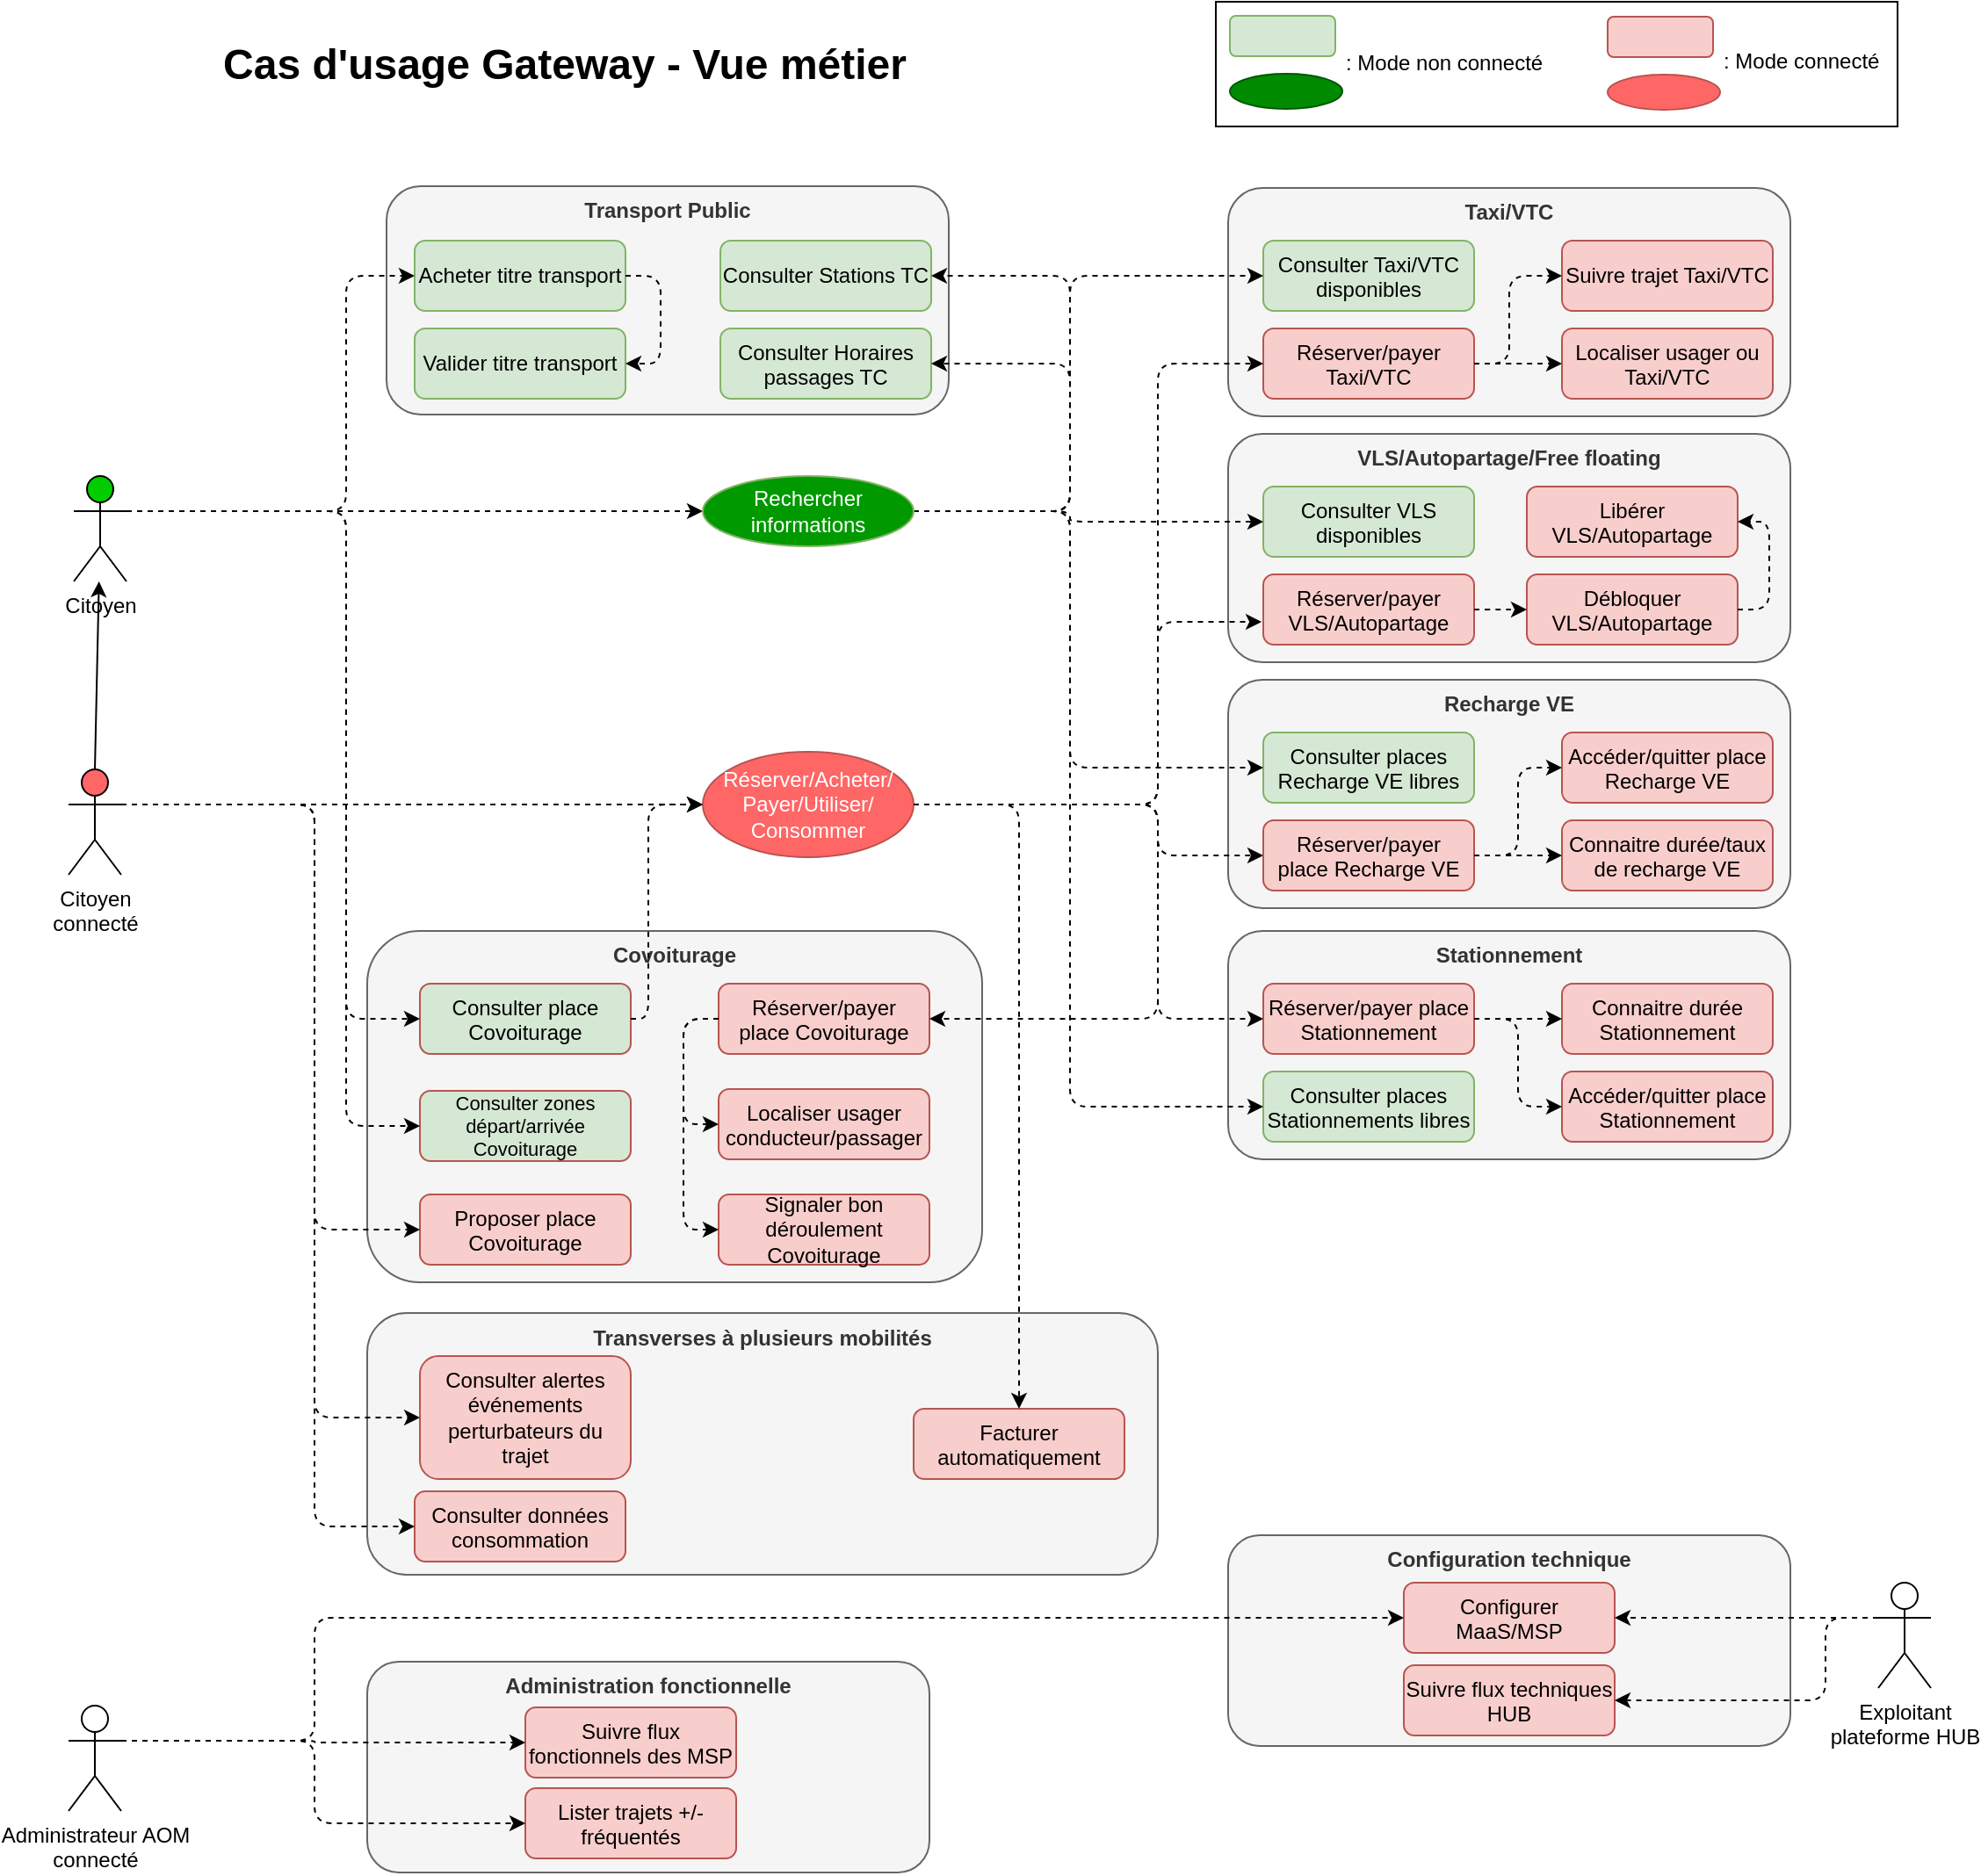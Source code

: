 <mxfile version="15.8.2" type="device"><diagram id="Mnn8JNZHruxuyUSdzIPh" name="Page-1"><mxGraphModel dx="2009" dy="1941" grid="1" gridSize="10" guides="1" tooltips="1" connect="1" arrows="1" fold="1" page="1" pageScale="1" pageWidth="827" pageHeight="1169" math="0" shadow="0"><root><mxCell id="0"/><mxCell id="1" parent="0"/><mxCell id="feMa3JBWfXSWY5tSM9EU-2" value="Configuration technique" style="rounded=1;whiteSpace=wrap;html=1;verticalAlign=top;fillColor=#f5f5f5;fontColor=#333333;strokeColor=#666666;fontStyle=1" parent="1" vertex="1"><mxGeometry x="-108" y="-277" width="320" height="120" as="geometry"/></mxCell><mxCell id="feMa3JBWfXSWY5tSM9EU-1" value="Administration fonctionnelle" style="rounded=1;whiteSpace=wrap;html=1;verticalAlign=top;fillColor=#f5f5f5;fontColor=#333333;strokeColor=#666666;fontStyle=1" parent="1" vertex="1"><mxGeometry x="-598" y="-205" width="320" height="120" as="geometry"/></mxCell><mxCell id="_CB_jhV9ZGIFCFiqF9am-3" value="Transverses à plusieurs mobilités" style="rounded=1;whiteSpace=wrap;html=1;verticalAlign=top;fontStyle=1;fillColor=#f5f5f5;fontColor=#333333;strokeColor=#666666;" parent="1" vertex="1"><mxGeometry x="-598" y="-403.5" width="450" height="149" as="geometry"/></mxCell><mxCell id="0n2LqcK6Q9gHXVFJwqOB-5" value="Covoiturage" style="rounded=1;whiteSpace=wrap;html=1;verticalAlign=top;fillColor=#f5f5f5;fontColor=#333333;strokeColor=#666666;fontStyle=1" parent="1" vertex="1"><mxGeometry x="-598" y="-621" width="350" height="200" as="geometry"/></mxCell><mxCell id="0n2LqcK6Q9gHXVFJwqOB-4" value="Stationnement" style="rounded=1;whiteSpace=wrap;html=1;verticalAlign=top;fillColor=#f5f5f5;fontColor=#333333;strokeColor=#666666;fontStyle=1" parent="1" vertex="1"><mxGeometry x="-108" y="-621" width="320" height="130" as="geometry"/></mxCell><mxCell id="0n2LqcK6Q9gHXVFJwqOB-3" value="Transport Public" style="rounded=1;whiteSpace=wrap;html=1;verticalAlign=top;fillColor=#f5f5f5;fontColor=#333333;strokeColor=#666666;fontStyle=1" parent="1" vertex="1"><mxGeometry x="-587" y="-1045" width="320" height="130" as="geometry"/></mxCell><mxCell id="0n2LqcK6Q9gHXVFJwqOB-2" value="Taxi/VTC" style="rounded=1;whiteSpace=wrap;html=1;verticalAlign=top;fillColor=#f5f5f5;fontColor=#333333;strokeColor=#666666;fontStyle=1" parent="1" vertex="1"><mxGeometry x="-108" y="-1044" width="320" height="130" as="geometry"/></mxCell><mxCell id="MGY_qmQQO6ebTGqaPY-Q-4" value="VLS/Autopartage/Free floating" style="rounded=1;whiteSpace=wrap;html=1;verticalAlign=top;fillColor=#f5f5f5;fontColor=#333333;strokeColor=#666666;fontStyle=1" parent="1" vertex="1"><mxGeometry x="-108" y="-904" width="320" height="130" as="geometry"/></mxCell><mxCell id="5JJr4ugVd1GHluNglk0T-4" value="Recharge VE" style="rounded=1;whiteSpace=wrap;html=1;verticalAlign=top;fillColor=#f5f5f5;fontColor=#333333;strokeColor=#666666;fontStyle=1" parent="1" vertex="1"><mxGeometry x="-108" y="-764" width="320" height="130" as="geometry"/></mxCell><mxCell id="5X7ZgivbyXizik4qqPJY-1" value="Citoyen" style="shape=umlActor;verticalLabelPosition=bottom;verticalAlign=top;html=1;outlineConnect=0;fillColor=#00CC00;" parent="1" vertex="1"><mxGeometry x="-765" y="-880" width="30" height="60" as="geometry"/></mxCell><mxCell id="5X7ZgivbyXizik4qqPJY-8" value="Consulter Horaires passages TC" style="rounded=1;whiteSpace=wrap;html=1;verticalAlign=top;fillColor=#d5e8d4;strokeColor=#82b366;" parent="1" vertex="1"><mxGeometry x="-397" y="-964" width="120" height="40" as="geometry"/></mxCell><mxCell id="5X7ZgivbyXizik4qqPJY-10" value="Consulter Stations TC" style="rounded=1;whiteSpace=wrap;html=1;verticalAlign=middle;fillColor=#d5e8d4;strokeColor=#82b366;" parent="1" vertex="1"><mxGeometry x="-397" y="-1014" width="120" height="40" as="geometry"/></mxCell><mxCell id="mQ1fnHolp3xVNOZ7ZeEv-1" value="Citoyen&lt;br&gt;connecté" style="shape=umlActor;verticalLabelPosition=bottom;verticalAlign=top;html=1;outlineConnect=0;fillColor=#FF6666;" parent="1" vertex="1"><mxGeometry x="-768" y="-713" width="30" height="60" as="geometry"/></mxCell><mxCell id="TgnAnPVEK6ny18ONWyRt-3" value="" style="endArrow=classic;html=1;rounded=0;exitX=0.5;exitY=0;exitDx=0;exitDy=0;exitPerimeter=0;" parent="1" source="mQ1fnHolp3xVNOZ7ZeEv-1" target="5X7ZgivbyXizik4qqPJY-1" edge="1"><mxGeometry width="50" height="50" relative="1" as="geometry"><mxPoint x="-828" y="-631" as="sourcePoint"/><mxPoint x="-743" y="-701" as="targetPoint"/></mxGeometry></mxCell><mxCell id="TgnAnPVEK6ny18ONWyRt-4" value="Réserver/payer&lt;br&gt;place Covoiturage" style="rounded=1;whiteSpace=wrap;html=1;verticalAlign=top;fillColor=#f8cecc;strokeColor=#b85450;" parent="1" vertex="1"><mxGeometry x="-398" y="-591" width="120" height="40" as="geometry"/></mxCell><mxCell id="TgnAnPVEK6ny18ONWyRt-5" value="Proposer place Covoiturage" style="rounded=1;whiteSpace=wrap;html=1;verticalAlign=top;fillColor=#f8cecc;strokeColor=#b85450;" parent="1" vertex="1"><mxGeometry x="-568" y="-471" width="120" height="40" as="geometry"/></mxCell><mxCell id="TgnAnPVEK6ny18ONWyRt-6" value="Consulter place Covoiturage" style="rounded=1;whiteSpace=wrap;html=1;verticalAlign=top;fillColor=#D5E8D4;strokeColor=#b85450;" parent="1" vertex="1"><mxGeometry x="-568" y="-591" width="120" height="40" as="geometry"/></mxCell><mxCell id="TgnAnPVEK6ny18ONWyRt-7" value="Consulter zones départ/arrivée Covoiturage" style="rounded=1;whiteSpace=wrap;html=1;verticalAlign=middle;fillColor=#D5E8D4;strokeColor=#b85450;fontSize=11;" parent="1" vertex="1"><mxGeometry x="-568" y="-530" width="120" height="40" as="geometry"/></mxCell><mxCell id="TgnAnPVEK6ny18ONWyRt-9" value="Consulter places Recharge VE&amp;nbsp;libres" style="rounded=1;whiteSpace=wrap;html=1;verticalAlign=top;fillColor=#d5e8d4;strokeColor=#82b366;" parent="1" vertex="1"><mxGeometry x="-88" y="-734" width="120" height="40" as="geometry"/></mxCell><mxCell id="TgnAnPVEK6ny18ONWyRt-10" value="Consulter VLS disponibles" style="rounded=1;whiteSpace=wrap;html=1;verticalAlign=top;fillColor=#d5e8d4;strokeColor=#82b366;" parent="1" vertex="1"><mxGeometry x="-88" y="-874" width="120" height="40" as="geometry"/></mxCell><mxCell id="TgnAnPVEK6ny18ONWyRt-12" value="" style="endArrow=classic;html=1;dashed=1;entryX=0;entryY=0.5;entryDx=0;entryDy=0;exitX=1;exitY=0.5;exitDx=0;exitDy=0;edgeStyle=elbowEdgeStyle;" parent="1" source="5X7ZgivbyXizik4qqPJY-3" target="TgnAnPVEK6ny18ONWyRt-9" edge="1"><mxGeometry width="50" height="50" relative="1" as="geometry"><mxPoint x="-248" y="-731" as="sourcePoint"/><mxPoint x="-378" y="-791" as="targetPoint"/><Array as="points"><mxPoint x="-198" y="-801"/><mxPoint x="-238" y="-791"/></Array></mxGeometry></mxCell><mxCell id="TgnAnPVEK6ny18ONWyRt-14" value="Consulter Taxi/VTC disponibles" style="rounded=1;whiteSpace=wrap;html=1;verticalAlign=top;fillColor=#d5e8d4;strokeColor=#82b366;" parent="1" vertex="1"><mxGeometry x="-88" y="-1014" width="120" height="40" as="geometry"/></mxCell><mxCell id="TgnAnPVEK6ny18ONWyRt-16" value="Acheter titre transport" style="rounded=1;whiteSpace=wrap;html=1;verticalAlign=middle;fillColor=#d5e8d4;strokeColor=#82b366;" parent="1" vertex="1"><mxGeometry x="-571" y="-1014" width="120" height="40" as="geometry"/></mxCell><mxCell id="TgnAnPVEK6ny18ONWyRt-17" value="Réserver/payer place Stationnement" style="rounded=1;whiteSpace=wrap;html=1;verticalAlign=top;fillColor=#f8cecc;strokeColor=#b85450;" parent="1" vertex="1"><mxGeometry x="-88" y="-591" width="120" height="40" as="geometry"/></mxCell><mxCell id="TgnAnPVEK6ny18ONWyRt-28" value="" style="edgeStyle=elbowEdgeStyle;rounded=1;orthogonalLoop=1;jettySize=auto;html=1;dashed=1;exitX=1;exitY=0.5;exitDx=0;exitDy=0;entryX=0;entryY=0.5;entryDx=0;entryDy=0;" parent="1" source="TgnAnPVEK6ny18ONWyRt-24" target="TgnAnPVEK6ny18ONWyRt-18" edge="1"><mxGeometry relative="1" as="geometry"><mxPoint x="-298" y="-571" as="targetPoint"/><Array as="points"><mxPoint x="-148" y="-681"/></Array></mxGeometry></mxCell><mxCell id="TgnAnPVEK6ny18ONWyRt-18" value="Réserver/payer &lt;br&gt;place Recharge VE" style="rounded=1;whiteSpace=wrap;html=1;verticalAlign=top;fillColor=#f8cecc;strokeColor=#b85450;" parent="1" vertex="1"><mxGeometry x="-88" y="-684" width="120" height="40" as="geometry"/></mxCell><mxCell id="TgnAnPVEK6ny18ONWyRt-19" value="Réserver/payer VLS/Autopartage" style="rounded=1;whiteSpace=wrap;html=1;verticalAlign=top;fillColor=#f8cecc;strokeColor=#b85450;" parent="1" vertex="1"><mxGeometry x="-88" y="-824" width="120" height="40" as="geometry"/></mxCell><mxCell id="TgnAnPVEK6ny18ONWyRt-20" value="Réserver/payer Taxi/VTC" style="rounded=1;whiteSpace=wrap;html=1;verticalAlign=top;fillColor=#f8cecc;strokeColor=#b85450;" parent="1" vertex="1"><mxGeometry x="-88" y="-964" width="120" height="40" as="geometry"/></mxCell><mxCell id="TgnAnPVEK6ny18ONWyRt-21" value="Valider titre transport" style="rounded=1;whiteSpace=wrap;html=1;verticalAlign=middle;fillColor=#d5e8d4;strokeColor=#82b366;" parent="1" vertex="1"><mxGeometry x="-571" y="-964" width="120" height="40" as="geometry"/></mxCell><mxCell id="TgnAnPVEK6ny18ONWyRt-24" value="Réserver/Acheter/&lt;br&gt;Payer/Utiliser/&lt;br&gt;Consommer" style="ellipse;whiteSpace=wrap;html=1;fillColor=#FF6666;strokeColor=#b85450;fontColor=#FFFFFF;" parent="1" vertex="1"><mxGeometry x="-407" y="-723" width="120" height="60" as="geometry"/></mxCell><mxCell id="TgnAnPVEK6ny18ONWyRt-33" value="Signaler bon déroulement Covoiturage" style="rounded=1;whiteSpace=wrap;html=1;verticalAlign=middle;fillColor=#f8cecc;strokeColor=#b85450;" parent="1" vertex="1"><mxGeometry x="-398" y="-471" width="120" height="40" as="geometry"/></mxCell><mxCell id="TgnAnPVEK6ny18ONWyRt-34" value="Accéder/quitter place Stationnement" style="rounded=1;whiteSpace=wrap;html=1;verticalAlign=top;fillColor=#f8cecc;strokeColor=#b85450;" parent="1" vertex="1"><mxGeometry x="82" y="-541" width="120" height="40" as="geometry"/></mxCell><mxCell id="TgnAnPVEK6ny18ONWyRt-35" value="Connaitre durée Stationnement" style="rounded=1;whiteSpace=wrap;html=1;verticalAlign=top;fillColor=#f8cecc;strokeColor=#b85450;" parent="1" vertex="1"><mxGeometry x="82" y="-591" width="120" height="40" as="geometry"/></mxCell><mxCell id="TgnAnPVEK6ny18ONWyRt-36" value="Accéder/quitter place Recharge VE" style="rounded=1;whiteSpace=wrap;html=1;verticalAlign=top;fillColor=#f8cecc;strokeColor=#b85450;" parent="1" vertex="1"><mxGeometry x="82" y="-734" width="120" height="40" as="geometry"/></mxCell><mxCell id="TgnAnPVEK6ny18ONWyRt-37" value="Connaitre durée/taux de recharge VE" style="rounded=1;whiteSpace=wrap;html=1;verticalAlign=top;fillColor=#f8cecc;strokeColor=#b85450;" parent="1" vertex="1"><mxGeometry x="82" y="-684" width="120" height="40" as="geometry"/></mxCell><mxCell id="TgnAnPVEK6ny18ONWyRt-38" value="Débloquer VLS/Autopartage" style="rounded=1;whiteSpace=wrap;html=1;verticalAlign=top;fillColor=#f8cecc;strokeColor=#b85450;" parent="1" vertex="1"><mxGeometry x="62" y="-824" width="120" height="40" as="geometry"/></mxCell><mxCell id="TgnAnPVEK6ny18ONWyRt-39" value="Localiser usager ou Taxi/VTC" style="rounded=1;whiteSpace=wrap;html=1;verticalAlign=top;fillColor=#f8cecc;strokeColor=#b85450;" parent="1" vertex="1"><mxGeometry x="82" y="-964" width="120" height="40" as="geometry"/></mxCell><mxCell id="TgnAnPVEK6ny18ONWyRt-40" value="Suivre trajet Taxi/VTC" style="rounded=1;whiteSpace=wrap;html=1;verticalAlign=middle;fillColor=#f8cecc;strokeColor=#b85450;" parent="1" vertex="1"><mxGeometry x="82" y="-1014" width="120" height="40" as="geometry"/></mxCell><mxCell id="TgnAnPVEK6ny18ONWyRt-41" value="Lister trajets +/- fréquentés" style="rounded=1;whiteSpace=wrap;html=1;verticalAlign=top;fillColor=#f8cecc;strokeColor=#b85450;" parent="1" vertex="1"><mxGeometry x="-508" y="-133" width="120" height="40" as="geometry"/></mxCell><mxCell id="TgnAnPVEK6ny18ONWyRt-42" value="Administrateur AOM&lt;br&gt;connecté" style="shape=umlActor;verticalLabelPosition=bottom;verticalAlign=top;html=1;outlineConnect=0;" parent="1" vertex="1"><mxGeometry x="-768" y="-180" width="30" height="60" as="geometry"/></mxCell><mxCell id="TgnAnPVEK6ny18ONWyRt-44" value="Consulter données consommation" style="rounded=1;whiteSpace=wrap;html=1;verticalAlign=top;fillColor=#f8cecc;strokeColor=#b85450;" parent="1" vertex="1"><mxGeometry x="-571" y="-302" width="120" height="40" as="geometry"/></mxCell><mxCell id="TgnAnPVEK6ny18ONWyRt-55" value="Suivre flux techniques HUB" style="rounded=1;whiteSpace=wrap;html=1;verticalAlign=top;fillColor=#f8cecc;strokeColor=#b85450;" parent="1" vertex="1"><mxGeometry x="-8" y="-203" width="120" height="40" as="geometry"/></mxCell><mxCell id="TgnAnPVEK6ny18ONWyRt-57" value="Exploitant&lt;br&gt;plateforme HUB" style="shape=umlActor;verticalLabelPosition=bottom;verticalAlign=top;html=1;outlineConnect=0;" parent="1" vertex="1"><mxGeometry x="262" y="-250" width="30" height="60" as="geometry"/></mxCell><mxCell id="TgnAnPVEK6ny18ONWyRt-8" value="Consulter places Stationnements libres" style="rounded=1;whiteSpace=wrap;html=1;verticalAlign=top;fillColor=#d5e8d4;strokeColor=#82b366;" parent="1" vertex="1"><mxGeometry x="-88" y="-541" width="120" height="40" as="geometry"/></mxCell><mxCell id="L4_OgmwO2-b6bg93xCi_-8" value="" style="edgeStyle=elbowEdgeStyle;rounded=1;orthogonalLoop=1;jettySize=auto;html=1;dashed=1;entryX=0;entryY=0.5;entryDx=0;entryDy=0;exitX=1;exitY=0.5;exitDx=0;exitDy=0;" parent="1" source="TgnAnPVEK6ny18ONWyRt-18" target="TgnAnPVEK6ny18ONWyRt-36" edge="1"><mxGeometry relative="1" as="geometry"><mxPoint x="22" y="-684" as="sourcePoint"/><mxPoint x="52" y="-784" as="targetPoint"/></mxGeometry></mxCell><mxCell id="L4_OgmwO2-b6bg93xCi_-9" value="" style="edgeStyle=elbowEdgeStyle;rounded=1;orthogonalLoop=1;jettySize=auto;html=1;dashed=1;exitX=1;exitY=0.5;exitDx=0;exitDy=0;" parent="1" source="TgnAnPVEK6ny18ONWyRt-18" edge="1"><mxGeometry relative="1" as="geometry"><mxPoint x="32.36" y="-681" as="sourcePoint"/><mxPoint x="82" y="-664" as="targetPoint"/><Array as="points"><mxPoint x="57" y="-664"/></Array></mxGeometry></mxCell><mxCell id="0n2LqcK6Q9gHXVFJwqOB-6" value="" style="endArrow=classic;html=1;dashed=1;entryX=0;entryY=0.5;entryDx=0;entryDy=0;exitX=1;exitY=0.333;exitDx=0;exitDy=0;edgeStyle=elbowEdgeStyle;exitPerimeter=0;" parent="1" source="5X7ZgivbyXizik4qqPJY-1" target="TgnAnPVEK6ny18ONWyRt-16" edge="1"><mxGeometry width="50" height="50" relative="1" as="geometry"><mxPoint x="-358" y="-871" as="sourcePoint"/><mxPoint x="-78" y="-704" as="targetPoint"/><Array as="points"><mxPoint x="-610" y="-920"/></Array></mxGeometry></mxCell><mxCell id="0n2LqcK6Q9gHXVFJwqOB-7" value="" style="endArrow=classic;html=1;dashed=1;entryX=0;entryY=0.5;entryDx=0;entryDy=0;edgeStyle=elbowEdgeStyle;exitX=1;exitY=0.333;exitDx=0;exitDy=0;exitPerimeter=0;" parent="1" source="5X7ZgivbyXizik4qqPJY-1" target="5X7ZgivbyXizik4qqPJY-3" edge="1"><mxGeometry width="50" height="50" relative="1" as="geometry"><mxPoint x="-728" y="-881" as="sourcePoint"/><mxPoint x="-628" y="-1011" as="targetPoint"/><Array as="points"><mxPoint x="-628" y="-861"/></Array></mxGeometry></mxCell><mxCell id="0n2LqcK6Q9gHXVFJwqOB-8" value="" style="endArrow=classic;html=1;dashed=1;edgeStyle=elbowEdgeStyle;exitX=1;exitY=0.5;exitDx=0;exitDy=0;entryX=1;entryY=0.5;entryDx=0;entryDy=0;" parent="1" source="TgnAnPVEK6ny18ONWyRt-16" target="TgnAnPVEK6ny18ONWyRt-21" edge="1"><mxGeometry width="50" height="50" relative="1" as="geometry"><mxPoint x="-521" y="-834" as="sourcePoint"/><mxPoint x="-541" y="-984" as="targetPoint"/><Array as="points"><mxPoint x="-431" y="-964"/><mxPoint x="-411" y="-994"/></Array></mxGeometry></mxCell><mxCell id="0n2LqcK6Q9gHXVFJwqOB-9" value="" style="endArrow=classic;html=1;dashed=1;entryX=0;entryY=0.5;entryDx=0;entryDy=0;exitX=1;exitY=0.5;exitDx=0;exitDy=0;edgeStyle=elbowEdgeStyle;" parent="1" source="5X7ZgivbyXizik4qqPJY-3" target="TgnAnPVEK6ny18ONWyRt-14" edge="1"><mxGeometry width="50" height="50" relative="1" as="geometry"><mxPoint x="-358" y="-871" as="sourcePoint"/><mxPoint x="-78" y="-704" as="targetPoint"/><Array as="points"><mxPoint x="-198" y="-941"/></Array></mxGeometry></mxCell><mxCell id="0n2LqcK6Q9gHXVFJwqOB-10" value="" style="endArrow=classic;html=1;dashed=1;entryX=0;entryY=0.5;entryDx=0;entryDy=0;edgeStyle=elbowEdgeStyle;startArrow=none;" parent="1" source="5X7ZgivbyXizik4qqPJY-3" target="TgnAnPVEK6ny18ONWyRt-10" edge="1"><mxGeometry width="50" height="50" relative="1" as="geometry"><mxPoint x="-368" y="-881" as="sourcePoint"/><mxPoint x="-78" y="-1004" as="targetPoint"/><Array as="points"><mxPoint x="-198" y="-860"/></Array></mxGeometry></mxCell><mxCell id="0n2LqcK6Q9gHXVFJwqOB-11" value="" style="endArrow=classic;html=1;dashed=1;entryX=0;entryY=0.5;entryDx=0;entryDy=0;exitX=1;exitY=0.5;exitDx=0;exitDy=0;edgeStyle=elbowEdgeStyle;" parent="1" source="TgnAnPVEK6ny18ONWyRt-20" target="TgnAnPVEK6ny18ONWyRt-39" edge="1"><mxGeometry width="50" height="50" relative="1" as="geometry"><mxPoint x="-358" y="-871" as="sourcePoint"/><mxPoint x="-78" y="-1004" as="targetPoint"/><Array as="points"/></mxGeometry></mxCell><mxCell id="0n2LqcK6Q9gHXVFJwqOB-12" value="" style="endArrow=classic;html=1;dashed=1;entryX=0;entryY=0.5;entryDx=0;entryDy=0;exitX=1;exitY=0.5;exitDx=0;exitDy=0;edgeStyle=elbowEdgeStyle;" parent="1" source="TgnAnPVEK6ny18ONWyRt-24" target="TgnAnPVEK6ny18ONWyRt-20" edge="1"><mxGeometry width="50" height="50" relative="1" as="geometry"><mxPoint x="-358" y="-871" as="sourcePoint"/><mxPoint x="-78" y="-1004" as="targetPoint"/><Array as="points"><mxPoint x="-148" y="-851"/></Array></mxGeometry></mxCell><mxCell id="0n2LqcK6Q9gHXVFJwqOB-13" value="" style="endArrow=classic;html=1;dashed=1;entryX=0;entryY=0.5;entryDx=0;entryDy=0;exitX=1;exitY=0.5;exitDx=0;exitDy=0;edgeStyle=elbowEdgeStyle;" parent="1" source="TgnAnPVEK6ny18ONWyRt-20" target="TgnAnPVEK6ny18ONWyRt-40" edge="1"><mxGeometry width="50" height="50" relative="1" as="geometry"><mxPoint x="-348" y="-861" as="sourcePoint"/><mxPoint x="-68" y="-994" as="targetPoint"/><Array as="points"><mxPoint x="52" y="-971"/></Array></mxGeometry></mxCell><mxCell id="0n2LqcK6Q9gHXVFJwqOB-14" value="" style="endArrow=classic;html=1;dashed=1;entryX=-0.008;entryY=0.675;entryDx=0;entryDy=0;exitX=1;exitY=0.5;exitDx=0;exitDy=0;edgeStyle=elbowEdgeStyle;entryPerimeter=0;" parent="1" source="TgnAnPVEK6ny18ONWyRt-24" target="TgnAnPVEK6ny18ONWyRt-19" edge="1"><mxGeometry width="50" height="50" relative="1" as="geometry"><mxPoint x="-338" y="-851" as="sourcePoint"/><mxPoint x="-58" y="-984" as="targetPoint"/><Array as="points"><mxPoint x="-148" y="-781"/></Array></mxGeometry></mxCell><mxCell id="0n2LqcK6Q9gHXVFJwqOB-15" value="" style="edgeStyle=elbowEdgeStyle;rounded=1;orthogonalLoop=1;jettySize=auto;html=1;dashed=1;entryX=0;entryY=0.5;entryDx=0;entryDy=0;exitX=1;exitY=0.5;exitDx=0;exitDy=0;" parent="1" source="TgnAnPVEK6ny18ONWyRt-19" target="TgnAnPVEK6ny18ONWyRt-38" edge="1"><mxGeometry relative="1" as="geometry"><mxPoint x="42" y="-654" as="sourcePoint"/><mxPoint x="92" y="-704" as="targetPoint"/></mxGeometry></mxCell><mxCell id="TgnAnPVEK6ny18ONWyRt-47" value="Suivre flux fonctionnels des MSP" style="rounded=1;whiteSpace=wrap;html=1;verticalAlign=top;fillColor=#f8cecc;strokeColor=#b85450;" parent="1" vertex="1"><mxGeometry x="-508" y="-179" width="120" height="40" as="geometry"/></mxCell><mxCell id="TgnAnPVEK6ny18ONWyRt-50" value="Configurer MaaS/MSP" style="rounded=1;whiteSpace=wrap;html=1;verticalAlign=top;fillColor=#f8cecc;strokeColor=#b85450;" parent="1" vertex="1"><mxGeometry x="-8" y="-250" width="120" height="40" as="geometry"/></mxCell><mxCell id="0n2LqcK6Q9gHXVFJwqOB-17" value="" style="endArrow=classic;html=1;dashed=1;entryX=0;entryY=0.5;entryDx=0;entryDy=0;exitX=1;exitY=0.5;exitDx=0;exitDy=0;edgeStyle=elbowEdgeStyle;" parent="1" source="5X7ZgivbyXizik4qqPJY-3" target="TgnAnPVEK6ny18ONWyRt-8" edge="1"><mxGeometry width="50" height="50" relative="1" as="geometry"><mxPoint x="-358" y="-871" as="sourcePoint"/><mxPoint x="-78" y="-1004" as="targetPoint"/><Array as="points"><mxPoint x="-198" y="-860"/></Array></mxGeometry></mxCell><mxCell id="0n2LqcK6Q9gHXVFJwqOB-18" value="" style="endArrow=classic;html=1;dashed=1;entryX=1;entryY=0.5;entryDx=0;entryDy=0;exitX=1;exitY=0.5;exitDx=0;exitDy=0;edgeStyle=elbowEdgeStyle;" parent="1" source="5X7ZgivbyXizik4qqPJY-3" target="5X7ZgivbyXizik4qqPJY-10" edge="1"><mxGeometry width="50" height="50" relative="1" as="geometry"><mxPoint x="-358" y="-850" as="sourcePoint"/><mxPoint x="-78" y="-963" as="targetPoint"/><Array as="points"><mxPoint x="-198" y="-930"/></Array></mxGeometry></mxCell><mxCell id="0n2LqcK6Q9gHXVFJwqOB-19" value="" style="endArrow=classic;html=1;dashed=1;entryX=1;entryY=0.5;entryDx=0;entryDy=0;exitX=1;exitY=0.5;exitDx=0;exitDy=0;edgeStyle=elbowEdgeStyle;" parent="1" source="5X7ZgivbyXizik4qqPJY-3" target="5X7ZgivbyXizik4qqPJY-8" edge="1"><mxGeometry width="50" height="50" relative="1" as="geometry"><mxPoint x="-358" y="-850" as="sourcePoint"/><mxPoint x="-348" y="-990" as="targetPoint"/><Array as="points"><mxPoint x="-198" y="-920"/></Array></mxGeometry></mxCell><mxCell id="0n2LqcK6Q9gHXVFJwqOB-20" value="" style="edgeStyle=elbowEdgeStyle;rounded=1;orthogonalLoop=1;jettySize=auto;html=1;dashed=1;exitX=1;exitY=0.5;exitDx=0;exitDy=0;entryX=0;entryY=0.5;entryDx=0;entryDy=0;" parent="1" source="TgnAnPVEK6ny18ONWyRt-24" target="TgnAnPVEK6ny18ONWyRt-17" edge="1"><mxGeometry relative="1" as="geometry"><mxPoint x="-78" y="-654" as="targetPoint"/><Array as="points"><mxPoint x="-148" y="-671"/></Array><mxPoint x="-258" y="-761" as="sourcePoint"/></mxGeometry></mxCell><mxCell id="0n2LqcK6Q9gHXVFJwqOB-21" value="" style="edgeStyle=elbowEdgeStyle;rounded=1;orthogonalLoop=1;jettySize=auto;html=1;dashed=1;entryX=0;entryY=0.5;entryDx=0;entryDy=0;exitX=1;exitY=0.5;exitDx=0;exitDy=0;" parent="1" source="TgnAnPVEK6ny18ONWyRt-17" target="TgnAnPVEK6ny18ONWyRt-34" edge="1"><mxGeometry relative="1" as="geometry"><mxPoint x="42" y="-654" as="sourcePoint"/><mxPoint x="92" y="-704" as="targetPoint"/><Array as="points"><mxPoint x="57" y="-561"/></Array></mxGeometry></mxCell><mxCell id="0n2LqcK6Q9gHXVFJwqOB-22" value="" style="edgeStyle=elbowEdgeStyle;rounded=1;orthogonalLoop=1;jettySize=auto;html=1;dashed=1;entryX=0;entryY=0.5;entryDx=0;entryDy=0;exitX=1;exitY=0.5;exitDx=0;exitDy=0;" parent="1" source="TgnAnPVEK6ny18ONWyRt-17" target="TgnAnPVEK6ny18ONWyRt-35" edge="1"><mxGeometry relative="1" as="geometry"><mxPoint x="52" y="-644" as="sourcePoint"/><mxPoint x="102" y="-694" as="targetPoint"/></mxGeometry></mxCell><mxCell id="TgnAnPVEK6ny18ONWyRt-32" value="Localiser usager conducteur/passager" style="rounded=1;whiteSpace=wrap;html=1;verticalAlign=top;fillColor=#f8cecc;strokeColor=#b85450;" parent="1" vertex="1"><mxGeometry x="-398" y="-531" width="120" height="40" as="geometry"/></mxCell><mxCell id="0n2LqcK6Q9gHXVFJwqOB-25" value="" style="edgeStyle=elbowEdgeStyle;rounded=1;orthogonalLoop=1;jettySize=auto;html=1;dashed=1;entryX=0;entryY=0.5;entryDx=0;entryDy=0;exitX=0;exitY=0.5;exitDx=0;exitDy=0;" parent="1" source="TgnAnPVEK6ny18ONWyRt-4" target="TgnAnPVEK6ny18ONWyRt-32" edge="1"><mxGeometry relative="1" as="geometry"><mxPoint x="52" y="-651" as="sourcePoint"/><mxPoint x="102" y="-601" as="targetPoint"/><Array as="points"><mxPoint x="-418" y="-541"/></Array></mxGeometry></mxCell><mxCell id="0n2LqcK6Q9gHXVFJwqOB-26" value="" style="edgeStyle=elbowEdgeStyle;rounded=1;orthogonalLoop=1;jettySize=auto;html=1;dashed=1;entryX=0;entryY=0.5;entryDx=0;entryDy=0;exitX=0;exitY=0.5;exitDx=0;exitDy=0;" parent="1" source="TgnAnPVEK6ny18ONWyRt-4" target="TgnAnPVEK6ny18ONWyRt-33" edge="1"><mxGeometry relative="1" as="geometry"><mxPoint x="-388" y="-561" as="sourcePoint"/><mxPoint x="-388" y="-501" as="targetPoint"/><Array as="points"><mxPoint x="-418" y="-511"/></Array></mxGeometry></mxCell><mxCell id="0n2LqcK6Q9gHXVFJwqOB-28" value="" style="endArrow=classic;html=1;dashed=1;entryX=0;entryY=0.5;entryDx=0;entryDy=0;edgeStyle=elbowEdgeStyle;exitX=1;exitY=0.333;exitDx=0;exitDy=0;exitPerimeter=0;" parent="1" source="mQ1fnHolp3xVNOZ7ZeEv-1" target="TgnAnPVEK6ny18ONWyRt-24" edge="1"><mxGeometry width="50" height="50" relative="1" as="geometry"><mxPoint x="-728" y="-871" as="sourcePoint"/><mxPoint x="-587" y="-1005" as="targetPoint"/><Array as="points"><mxPoint x="-628" y="-711"/><mxPoint x="-688" y="-941"/></Array></mxGeometry></mxCell><mxCell id="0n2LqcK6Q9gHXVFJwqOB-29" value="" style="edgeStyle=elbowEdgeStyle;rounded=1;orthogonalLoop=1;jettySize=auto;html=1;dashed=1;exitX=1;exitY=0.5;exitDx=0;exitDy=0;entryX=1;entryY=0.5;entryDx=0;entryDy=0;" parent="1" source="TgnAnPVEK6ny18ONWyRt-24" target="TgnAnPVEK6ny18ONWyRt-4" edge="1"><mxGeometry relative="1" as="geometry"><mxPoint x="-78" y="-561" as="targetPoint"/><Array as="points"><mxPoint x="-148" y="-581"/></Array><mxPoint x="-360" y="-683" as="sourcePoint"/></mxGeometry></mxCell><mxCell id="5X7ZgivbyXizik4qqPJY-3" value="Rechercher informations" style="ellipse;whiteSpace=wrap;html=1;fillColor=#009900;strokeColor=#82b366;fontColor=#FFFFFF;" parent="1" vertex="1"><mxGeometry x="-407" y="-880" width="120" height="40" as="geometry"/></mxCell><mxCell id="0n2LqcK6Q9gHXVFJwqOB-31" value="" style="endArrow=classic;html=1;dashed=1;entryX=0;entryY=0.5;entryDx=0;entryDy=0;edgeStyle=elbowEdgeStyle;exitX=1;exitY=0.333;exitDx=0;exitDy=0;exitPerimeter=0;" parent="1" source="5X7ZgivbyXizik4qqPJY-1" target="TgnAnPVEK6ny18ONWyRt-6" edge="1"><mxGeometry width="50" height="50" relative="1" as="geometry"><mxPoint x="-730" y="-860" as="sourcePoint"/><mxPoint x="-397" y="-683" as="targetPoint"/><Array as="points"><mxPoint x="-610" y="-720"/><mxPoint x="-678" y="-931"/></Array></mxGeometry></mxCell><mxCell id="0n2LqcK6Q9gHXVFJwqOB-32" value="" style="endArrow=classic;html=1;dashed=1;entryX=0;entryY=0.5;entryDx=0;entryDy=0;edgeStyle=elbowEdgeStyle;exitX=1;exitY=0.5;exitDx=0;exitDy=0;" parent="1" source="TgnAnPVEK6ny18ONWyRt-6" target="TgnAnPVEK6ny18ONWyRt-24" edge="1"><mxGeometry width="50" height="50" relative="1" as="geometry"><mxPoint x="-728" y="-713" as="sourcePoint"/><mxPoint x="-397" y="-683" as="targetPoint"/><Array as="points"><mxPoint x="-438" y="-571"/><mxPoint x="-678" y="-931"/></Array></mxGeometry></mxCell><mxCell id="0n2LqcK6Q9gHXVFJwqOB-33" value="" style="endArrow=classic;html=1;dashed=1;entryX=0;entryY=0.5;entryDx=0;entryDy=0;edgeStyle=elbowEdgeStyle;exitX=1;exitY=0.333;exitDx=0;exitDy=0;exitPerimeter=0;" parent="1" source="mQ1fnHolp3xVNOZ7ZeEv-1" target="TgnAnPVEK6ny18ONWyRt-5" edge="1"><mxGeometry width="50" height="50" relative="1" as="geometry"><mxPoint x="-728" y="-713" as="sourcePoint"/><mxPoint x="-558" y="-461" as="targetPoint"/><Array as="points"><mxPoint x="-628" y="-571"/><mxPoint x="-668" y="-921"/></Array></mxGeometry></mxCell><mxCell id="0n2LqcK6Q9gHXVFJwqOB-34" value="" style="endArrow=classic;html=1;dashed=1;entryX=0;entryY=0.5;entryDx=0;entryDy=0;edgeStyle=elbowEdgeStyle;exitX=1;exitY=0.333;exitDx=0;exitDy=0;exitPerimeter=0;" parent="1" source="5X7ZgivbyXizik4qqPJY-1" target="TgnAnPVEK6ny18ONWyRt-7" edge="1"><mxGeometry width="50" height="50" relative="1" as="geometry"><mxPoint x="-728" y="-713" as="sourcePoint"/><mxPoint x="-558" y="-401" as="targetPoint"/><Array as="points"><mxPoint x="-610" y="-680"/><mxPoint x="-658" y="-911"/></Array></mxGeometry></mxCell><mxCell id="0n2LqcK6Q9gHXVFJwqOB-36" value="" style="endArrow=classic;html=1;dashed=1;entryX=0;entryY=0.5;entryDx=0;entryDy=0;edgeStyle=elbowEdgeStyle;exitX=1;exitY=0.333;exitDx=0;exitDy=0;exitPerimeter=0;" parent="1" source="mQ1fnHolp3xVNOZ7ZeEv-1" target="TgnAnPVEK6ny18ONWyRt-44" edge="1"><mxGeometry width="50" height="50" relative="1" as="geometry"><mxPoint x="-728" y="-713" as="sourcePoint"/><mxPoint x="-558" y="-486" as="targetPoint"/><Array as="points"><mxPoint x="-628" y="-482"/><mxPoint x="-668" y="-921"/></Array></mxGeometry></mxCell><mxCell id="0n2LqcK6Q9gHXVFJwqOB-38" value="" style="endArrow=classic;html=1;dashed=1;entryX=0;entryY=0.5;entryDx=0;entryDy=0;edgeStyle=elbowEdgeStyle;exitX=1;exitY=0.333;exitDx=0;exitDy=0;exitPerimeter=0;" parent="1" source="TgnAnPVEK6ny18ONWyRt-42" target="TgnAnPVEK6ny18ONWyRt-41" edge="1"><mxGeometry width="50" height="50" relative="1" as="geometry"><mxPoint x="-728" y="-622" as="sourcePoint"/><mxPoint x="-558" y="-265" as="targetPoint"/><Array as="points"><mxPoint x="-628" y="-122"/><mxPoint x="-638" y="-800"/></Array></mxGeometry></mxCell><mxCell id="0n2LqcK6Q9gHXVFJwqOB-39" value="" style="endArrow=classic;html=1;dashed=1;entryX=0;entryY=0.5;entryDx=0;entryDy=0;edgeStyle=elbowEdgeStyle;exitX=1;exitY=0.333;exitDx=0;exitDy=0;exitPerimeter=0;" parent="1" source="TgnAnPVEK6ny18ONWyRt-42" target="TgnAnPVEK6ny18ONWyRt-50" edge="1"><mxGeometry width="50" height="50" relative="1" as="geometry"><mxPoint x="-728" y="-142" as="sourcePoint"/><mxPoint x="-561" y="-92" as="targetPoint"/><Array as="points"><mxPoint x="-628" y="-162"/><mxPoint x="-628" y="-177"/><mxPoint x="-628" y="-747"/></Array></mxGeometry></mxCell><mxCell id="0n2LqcK6Q9gHXVFJwqOB-40" value="" style="endArrow=classic;html=1;dashed=1;entryX=0;entryY=0.5;entryDx=0;entryDy=0;edgeStyle=elbowEdgeStyle;exitX=1;exitY=0.333;exitDx=0;exitDy=0;exitPerimeter=0;" parent="1" source="TgnAnPVEK6ny18ONWyRt-42" target="TgnAnPVEK6ny18ONWyRt-47" edge="1"><mxGeometry width="50" height="50" relative="1" as="geometry"><mxPoint x="-728" y="-185" as="sourcePoint"/><mxPoint x="-159" y="-245" as="targetPoint"/><Array as="points"><mxPoint x="-628" y="-159"/><mxPoint x="-618" y="-780"/></Array></mxGeometry></mxCell><mxCell id="0n2LqcK6Q9gHXVFJwqOB-42" value="" style="endArrow=classic;html=1;dashed=1;entryX=1;entryY=0.5;entryDx=0;entryDy=0;edgeStyle=elbowEdgeStyle;exitX=0;exitY=0.333;exitDx=0;exitDy=0;exitPerimeter=0;startArrow=none;" parent="1" source="TgnAnPVEK6ny18ONWyRt-57" target="TgnAnPVEK6ny18ONWyRt-50" edge="1"><mxGeometry width="50" height="50" relative="1" as="geometry"><mxPoint x="-728" y="-187" as="sourcePoint"/><mxPoint x="-159" y="-247" as="targetPoint"/><Array as="points"><mxPoint x="232" y="-217"/><mxPoint x="-618" y="-782"/></Array></mxGeometry></mxCell><mxCell id="0n2LqcK6Q9gHXVFJwqOB-43" value="" style="endArrow=classic;html=1;dashed=1;entryX=1;entryY=0.5;entryDx=0;entryDy=0;edgeStyle=elbowEdgeStyle;exitX=0;exitY=0.333;exitDx=0;exitDy=0;exitPerimeter=0;" parent="1" source="TgnAnPVEK6ny18ONWyRt-57" target="TgnAnPVEK6ny18ONWyRt-55" edge="1"><mxGeometry width="50" height="50" relative="1" as="geometry"><mxPoint x="272" y="-243" as="sourcePoint"/><mxPoint x="-39" y="-243" as="targetPoint"/><Array as="points"><mxPoint x="232" y="-183"/><mxPoint x="-608" y="-198"/><mxPoint x="-608" y="-768"/></Array></mxGeometry></mxCell><mxCell id="TgnAnPVEK6ny18ONWyRt-22" value="Consulter alertes événements perturbateurs du trajet" style="rounded=1;whiteSpace=wrap;html=1;verticalAlign=top;fillColor=#f8cecc;strokeColor=#b85450;" parent="1" vertex="1"><mxGeometry x="-568" y="-379" width="120" height="70" as="geometry"/></mxCell><mxCell id="0n2LqcK6Q9gHXVFJwqOB-35" value="" style="endArrow=classic;html=1;dashed=1;entryX=0;entryY=0.5;entryDx=0;entryDy=0;edgeStyle=elbowEdgeStyle;exitX=1;exitY=0.333;exitDx=0;exitDy=0;exitPerimeter=0;" parent="1" source="mQ1fnHolp3xVNOZ7ZeEv-1" target="TgnAnPVEK6ny18ONWyRt-22" edge="1"><mxGeometry width="50" height="50" relative="1" as="geometry"><mxPoint x="-728" y="-713" as="sourcePoint"/><mxPoint x="-558" y="-341" as="targetPoint"/><Array as="points"><mxPoint x="-628" y="-491"/><mxPoint x="-648" y="-901"/></Array></mxGeometry></mxCell><mxCell id="TgnAnPVEK6ny18ONWyRt-46" value="Facturer automatiquement" style="rounded=1;whiteSpace=wrap;html=1;verticalAlign=top;fillColor=#f8cecc;strokeColor=#b85450;" parent="1" vertex="1"><mxGeometry x="-287" y="-349" width="120" height="40" as="geometry"/></mxCell><mxCell id="0n2LqcK6Q9gHXVFJwqOB-37" value="" style="endArrow=classic;html=1;dashed=1;entryX=0.5;entryY=0;entryDx=0;entryDy=0;edgeStyle=elbowEdgeStyle;exitX=1;exitY=0.5;exitDx=0;exitDy=0;" parent="1" target="TgnAnPVEK6ny18ONWyRt-46" edge="1" source="TgnAnPVEK6ny18ONWyRt-24"><mxGeometry width="50" height="50" relative="1" as="geometry"><mxPoint x="-290" y="-693" as="sourcePoint"/><mxPoint x="-397" y="-683" as="targetPoint"/><Array as="points"><mxPoint x="-227" y="-662"/><mxPoint x="-668" y="-921"/></Array></mxGeometry></mxCell><mxCell id="feMa3JBWfXSWY5tSM9EU-3" value="" style="rounded=0;whiteSpace=wrap;html=1;" parent="1" vertex="1"><mxGeometry x="-115" y="-1150" width="388" height="71" as="geometry"/></mxCell><mxCell id="feMa3JBWfXSWY5tSM9EU-4" value="" style="rounded=1;whiteSpace=wrap;html=1;verticalAlign=top;fillColor=#d5e8d4;strokeColor=#82b366;" parent="1" vertex="1"><mxGeometry x="-107" y="-1142" width="60" height="23" as="geometry"/></mxCell><mxCell id="feMa3JBWfXSWY5tSM9EU-5" value="" style="ellipse;whiteSpace=wrap;html=1;fillColor=#008a00;strokeColor=#005700;fontColor=#ffffff;" parent="1" vertex="1"><mxGeometry x="-107" y="-1109" width="64" height="20" as="geometry"/></mxCell><mxCell id="feMa3JBWfXSWY5tSM9EU-7" value="&lt;font style=&quot;font-size: 12px;&quot;&gt;: Mode non connecté&amp;nbsp;&lt;/font&gt;" style="text;strokeColor=none;fillColor=none;html=1;fontSize=12;fontStyle=0;verticalAlign=middle;align=left;" parent="1" vertex="1"><mxGeometry x="-43" y="-1135" width="120" height="40" as="geometry"/></mxCell><mxCell id="feMa3JBWfXSWY5tSM9EU-8" value="" style="rounded=1;whiteSpace=wrap;html=1;verticalAlign=top;fillColor=#f8cecc;strokeColor=#b85450;" parent="1" vertex="1"><mxGeometry x="108" y="-1141.5" width="60" height="23" as="geometry"/></mxCell><mxCell id="feMa3JBWfXSWY5tSM9EU-9" value="" style="ellipse;whiteSpace=wrap;html=1;fillColor=#FF6666;strokeColor=#b85450;fontColor=#FFFFFF;" parent="1" vertex="1"><mxGeometry x="108" y="-1108.5" width="64" height="20" as="geometry"/></mxCell><mxCell id="feMa3JBWfXSWY5tSM9EU-11" value="&lt;font style=&quot;font-size: 12px&quot;&gt;: Mode connecté&amp;nbsp;&lt;/font&gt;" style="text;strokeColor=none;fillColor=none;html=1;fontSize=12;fontStyle=0;verticalAlign=middle;align=left;" parent="1" vertex="1"><mxGeometry x="172" y="-1136.5" width="120" height="40" as="geometry"/></mxCell><mxCell id="feMa3JBWfXSWY5tSM9EU-13" value="Cas d'usage Gateway - Vue métier" style="text;strokeColor=none;fillColor=none;html=1;fontSize=24;fontStyle=1;verticalAlign=middle;align=center;" parent="1" vertex="1"><mxGeometry x="-695" y="-1134.5" width="417" height="40" as="geometry"/></mxCell><mxCell id="Bzp__QB_zOXe8RsUGCOQ-1" value="Libérer VLS/Autopartage" style="rounded=1;whiteSpace=wrap;html=1;verticalAlign=top;fillColor=#f8cecc;strokeColor=#b85450;" vertex="1" parent="1"><mxGeometry x="62" y="-874" width="120" height="40" as="geometry"/></mxCell><mxCell id="Bzp__QB_zOXe8RsUGCOQ-2" value="" style="edgeStyle=elbowEdgeStyle;rounded=1;orthogonalLoop=1;jettySize=auto;html=1;dashed=1;entryX=1;entryY=0.5;entryDx=0;entryDy=0;exitX=1;exitY=0.5;exitDx=0;exitDy=0;" edge="1" parent="1" source="TgnAnPVEK6ny18ONWyRt-38" target="Bzp__QB_zOXe8RsUGCOQ-1"><mxGeometry relative="1" as="geometry"><mxPoint x="22" y="-794" as="sourcePoint"/><mxPoint x="72" y="-794" as="targetPoint"/><Array as="points"><mxPoint x="200" y="-830"/></Array></mxGeometry></mxCell></root></mxGraphModel></diagram></mxfile>